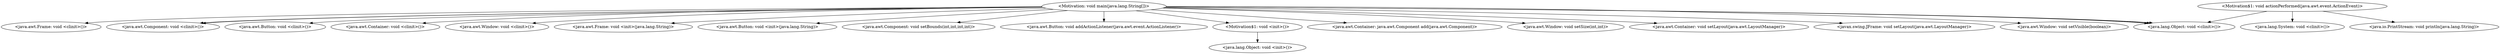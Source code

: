 digraph "call-graph" {
    "<Motivation: void main(java.lang.String[])>"
    "<java.awt.Frame: void <clinit>()>"
    "<Motivation: void main(java.lang.String[])>"->"<java.awt.Frame: void <clinit>()>";
    "<java.lang.Object: void <clinit>()>"
    "<Motivation: void main(java.lang.String[])>"->"<java.lang.Object: void <clinit>()>";
    "<Motivation: void main(java.lang.String[])>"->"<java.lang.Object: void <clinit>()>";
    "<java.awt.Component: void <clinit>()>"
    "<Motivation: void main(java.lang.String[])>"->"<java.awt.Component: void <clinit>()>";
    "<java.awt.Button: void <clinit>()>"
    "<Motivation: void main(java.lang.String[])>"->"<java.awt.Button: void <clinit>()>";
    "<Motivation: void main(java.lang.String[])>"->"<java.lang.Object: void <clinit>()>";
    "<Motivation: void main(java.lang.String[])>"->"<java.awt.Component: void <clinit>()>";
    "<java.awt.Container: void <clinit>()>"
    "<Motivation: void main(java.lang.String[])>"->"<java.awt.Container: void <clinit>()>";
    "<java.awt.Window: void <clinit>()>"
    "<Motivation: void main(java.lang.String[])>"->"<java.awt.Window: void <clinit>()>";
    "<java.awt.Frame: void <init>(java.lang.String)>"
    "<Motivation: void main(java.lang.String[])>"->"<java.awt.Frame: void <init>(java.lang.String)>";
    "<java.awt.Button: void <init>(java.lang.String)>"
    "<Motivation: void main(java.lang.String[])>"->"<java.awt.Button: void <init>(java.lang.String)>";
    "<java.awt.Component: void setBounds(int,int,int,int)>"
    "<Motivation: void main(java.lang.String[])>"->"<java.awt.Component: void setBounds(int,int,int,int)>";
    "<java.awt.Button: void addActionListener(java.awt.event.ActionListener)>"
    "<Motivation: void main(java.lang.String[])>"->"<java.awt.Button: void addActionListener(java.awt.event.ActionListener)>";
    "<Motivation$1: void <init>()>"
    "<Motivation: void main(java.lang.String[])>"->"<Motivation$1: void <init>()>";
    "<java.awt.Container: java.awt.Component add(java.awt.Component)>"
    "<Motivation: void main(java.lang.String[])>"->"<java.awt.Container: java.awt.Component add(java.awt.Component)>";
    "<java.awt.Window: void setSize(int,int)>"
    "<Motivation: void main(java.lang.String[])>"->"<java.awt.Window: void setSize(int,int)>";
    "<java.awt.Container: void setLayout(java.awt.LayoutManager)>"
    "<Motivation: void main(java.lang.String[])>"->"<java.awt.Container: void setLayout(java.awt.LayoutManager)>";
    "<javax.swing.JFrame: void setLayout(java.awt.LayoutManager)>"
    "<Motivation: void main(java.lang.String[])>"->"<javax.swing.JFrame: void setLayout(java.awt.LayoutManager)>";
    "<java.awt.Window: void setVisible(boolean)>"
    "<Motivation: void main(java.lang.String[])>"->"<java.awt.Window: void setVisible(boolean)>";
    "<java.lang.Object: void <init>()>"
    "<Motivation$1: void <init>()>"->"<java.lang.Object: void <init>()>";
    "<Motivation$1: void actionPerformed(java.awt.event.ActionEvent)>"
    "<java.lang.System: void <clinit>()>"
    "<Motivation$1: void actionPerformed(java.awt.event.ActionEvent)>"->"<java.lang.System: void <clinit>()>";
    "<Motivation$1: void actionPerformed(java.awt.event.ActionEvent)>"->"<java.lang.Object: void <clinit>()>";
    "<java.io.PrintStream: void println(java.lang.String)>"
    "<Motivation$1: void actionPerformed(java.awt.event.ActionEvent)>"->"<java.io.PrintStream: void println(java.lang.String)>";
}
